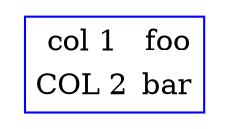 digraph H {

  aHtmlTable [
   shape=plaintext
   color=blue      // The color of the border of the table
   label=<

     <table border='1' cellborder='0'>
       <tr><td>col 1</td><td>foo</td></tr>
       <tr><td>COL 2</td><td>bar</td></tr>
     </table>

  >];

}
